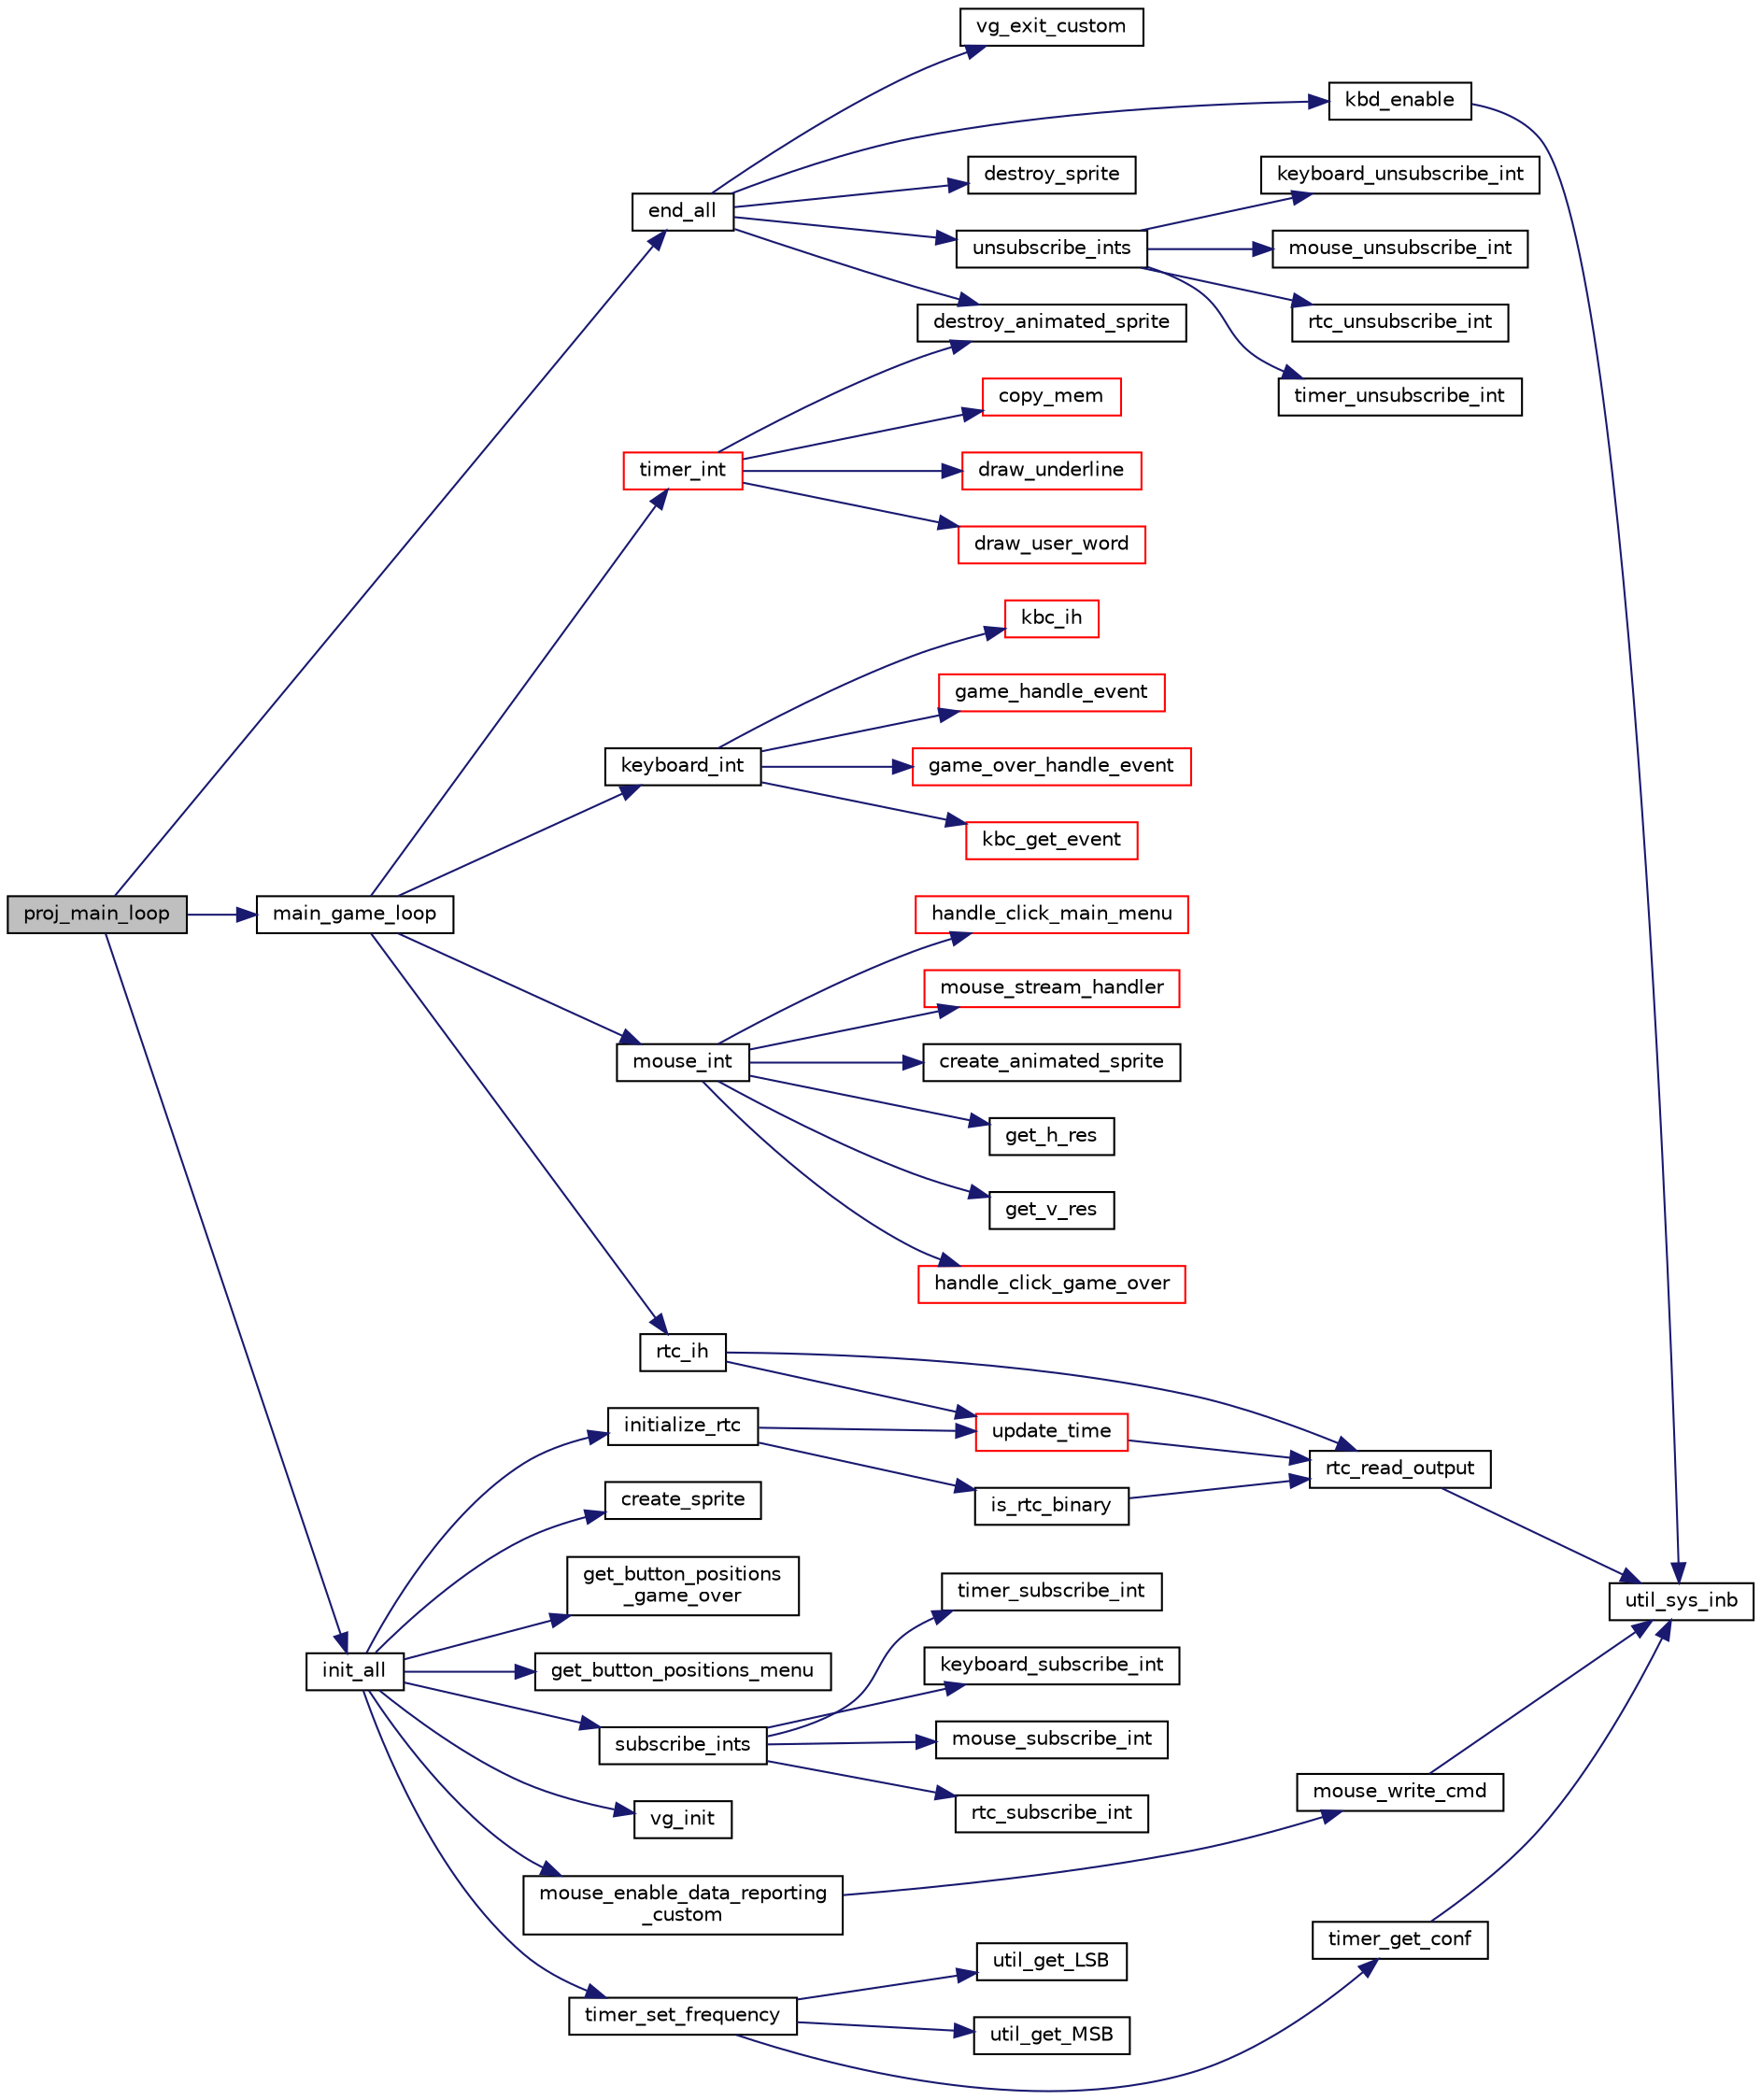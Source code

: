 digraph "proj_main_loop"
{
 // LATEX_PDF_SIZE
  edge [fontname="Helvetica",fontsize="10",labelfontname="Helvetica",labelfontsize="10"];
  node [fontname="Helvetica",fontsize="10",shape=record];
  rankdir="LR";
  Node1 [label="proj_main_loop",height=0.2,width=0.4,color="black", fillcolor="grey75", style="filled", fontcolor="black",tooltip=" "];
  Node1 -> Node2 [color="midnightblue",fontsize="10",style="solid",fontname="Helvetica"];
  Node2 [label="end_all",height=0.2,width=0.4,color="black", fillcolor="white", style="filled",URL="$manager_8c.html#a0328219b1431cb3caa3366c16ec81a37",tooltip="Simultanioulsy destroys all the sprites, returns to text mode and calls unsubscribe_ints()."];
  Node2 -> Node3 [color="midnightblue",fontsize="10",style="solid",fontname="Helvetica"];
  Node3 [label="destroy_animated_sprite",height=0.2,width=0.4,color="black", fillcolor="white", style="filled",URL="$video__gr_8c.html#aab1e65bf7a0c2a6519a7ba866319d7ed",tooltip=" "];
  Node2 -> Node4 [color="midnightblue",fontsize="10",style="solid",fontname="Helvetica"];
  Node4 [label="destroy_sprite",height=0.2,width=0.4,color="black", fillcolor="white", style="filled",URL="$video__gr_8c.html#a9e585961da6c0a1dba413ed5d1ab840a",tooltip="Destroys a given sprite."];
  Node2 -> Node5 [color="midnightblue",fontsize="10",style="solid",fontname="Helvetica"];
  Node5 [label="kbd_enable",height=0.2,width=0.4,color="black", fillcolor="white", style="filled",URL="$keyboard_8c.html#aa20b45c2b4ae7e244c8995787f6361dc",tooltip="Enables the keyboard."];
  Node5 -> Node6 [color="midnightblue",fontsize="10",style="solid",fontname="Helvetica"];
  Node6 [label="util_sys_inb",height=0.2,width=0.4,color="black", fillcolor="white", style="filled",URL="$utils_8c.html#a79a031a8611f5b2d6afa4158e92b0fb4",tooltip=" "];
  Node2 -> Node7 [color="midnightblue",fontsize="10",style="solid",fontname="Helvetica"];
  Node7 [label="unsubscribe_ints",height=0.2,width=0.4,color="black", fillcolor="white", style="filled",URL="$manager_8c.html#a8841b2a95cc49b8aa5a91e798d35d002",tooltip="Simultaniously unsubscribes to all interrupts."];
  Node7 -> Node8 [color="midnightblue",fontsize="10",style="solid",fontname="Helvetica"];
  Node8 [label="keyboard_unsubscribe_int",height=0.2,width=0.4,color="black", fillcolor="white", style="filled",URL="$keyboard_8c.html#ac95aea27a5e91b363b876fed881f368f",tooltip="Unsubscribes keyboard interrupts."];
  Node7 -> Node9 [color="midnightblue",fontsize="10",style="solid",fontname="Helvetica"];
  Node9 [label="mouse_unsubscribe_int",height=0.2,width=0.4,color="black", fillcolor="white", style="filled",URL="$keyboard_8c.html#a3ecf823d80520009ae5e0d76ae40a3c3",tooltip="Unsubscribes mouse interrupts."];
  Node7 -> Node10 [color="midnightblue",fontsize="10",style="solid",fontname="Helvetica"];
  Node10 [label="rtc_unsubscribe_int",height=0.2,width=0.4,color="black", fillcolor="white", style="filled",URL="$rtc_8c.html#ab8f17bf5280c908c8b199a90fefcc758",tooltip="Unsubscribes RTC interrupts."];
  Node7 -> Node11 [color="midnightblue",fontsize="10",style="solid",fontname="Helvetica"];
  Node11 [label="timer_unsubscribe_int",height=0.2,width=0.4,color="black", fillcolor="white", style="filled",URL="$timer_8c.html#afabd21de449be154dd65d5fdb2d8045d",tooltip="Unsubscribes Timer 0 interrupts."];
  Node2 -> Node12 [color="midnightblue",fontsize="10",style="solid",fontname="Helvetica"];
  Node12 [label="vg_exit_custom",height=0.2,width=0.4,color="black", fillcolor="white", style="filled",URL="$video__gr_8c.html#a25701b058f9e9c3619e021d5512dd9ce",tooltip="Returns to default Minix 3 text mode."];
  Node1 -> Node13 [color="midnightblue",fontsize="10",style="solid",fontname="Helvetica"];
  Node13 [label="init_all",height=0.2,width=0.4,color="black", fillcolor="white", style="filled",URL="$manager_8c.html#a832d39f5c041bf59c16063e0c4bf210b",tooltip="Simultaniously intializes all the sprites, video card, RTC (real-time clock) and calls subscribe_ints..."];
  Node13 -> Node14 [color="midnightblue",fontsize="10",style="solid",fontname="Helvetica"];
  Node14 [label="create_sprite",height=0.2,width=0.4,color="black", fillcolor="white", style="filled",URL="$video__gr_8c.html#a20ccceb0d4cecbd20cef28aeed6c4f9c",tooltip="Builds a sprite from a given xpm. The image is loaded in 32 bit color mode."];
  Node13 -> Node15 [color="midnightblue",fontsize="10",style="solid",fontname="Helvetica"];
  Node15 [label="get_button_positions\l_game_over",height=0.2,width=0.4,color="black", fillcolor="white", style="filled",URL="$gameover_8c.html#a2c2b4fb4d341c2a1e70093067fa1674f",tooltip=" "];
  Node13 -> Node16 [color="midnightblue",fontsize="10",style="solid",fontname="Helvetica"];
  Node16 [label="get_button_positions_menu",height=0.2,width=0.4,color="black", fillcolor="white", style="filled",URL="$menu_8c.html#a6ac9117a3fdb8f422adf8334c7c8776b",tooltip="Gets the positions of the buttons in the main menu."];
  Node13 -> Node17 [color="midnightblue",fontsize="10",style="solid",fontname="Helvetica"];
  Node17 [label="initialize_rtc",height=0.2,width=0.4,color="black", fillcolor="white", style="filled",URL="$rtc_8c.html#a28fec729790b3a38760bd204285eb444",tooltip="Initializes the rtc, either in binary or BCD mode."];
  Node17 -> Node18 [color="midnightblue",fontsize="10",style="solid",fontname="Helvetica"];
  Node18 [label="is_rtc_binary",height=0.2,width=0.4,color="black", fillcolor="white", style="filled",URL="$rtc_8c.html#a2c794c9d296283705c1e6397f4d08ca7",tooltip="Checks if the RTC is in binary mode."];
  Node18 -> Node19 [color="midnightblue",fontsize="10",style="solid",fontname="Helvetica"];
  Node19 [label="rtc_read_output",height=0.2,width=0.4,color="black", fillcolor="white", style="filled",URL="$rtc_8c.html#a3e32c0dba9d7ff02d8181a59b6531929",tooltip="Reads the output of the RTC."];
  Node19 -> Node6 [color="midnightblue",fontsize="10",style="solid",fontname="Helvetica"];
  Node17 -> Node20 [color="midnightblue",fontsize="10",style="solid",fontname="Helvetica"];
  Node20 [label="update_time",height=0.2,width=0.4,color="red", fillcolor="white", style="filled",URL="$rtc_8c.html#aba1881e31984e15eee882c2de63db817",tooltip="Updates de RTC with the current time. The time_info struct is updated with the current time."];
  Node20 -> Node19 [color="midnightblue",fontsize="10",style="solid",fontname="Helvetica"];
  Node13 -> Node23 [color="midnightblue",fontsize="10",style="solid",fontname="Helvetica"];
  Node23 [label="mouse_enable_data_reporting\l_custom",height=0.2,width=0.4,color="black", fillcolor="white", style="filled",URL="$keyboard_8c.html#a3c4e368c416224abdef4276beb3ef7e4",tooltip="Enables mouse data reporting."];
  Node23 -> Node24 [color="midnightblue",fontsize="10",style="solid",fontname="Helvetica"];
  Node24 [label="mouse_write_cmd",height=0.2,width=0.4,color="black", fillcolor="white", style="filled",URL="$keyboard_8c.html#a91645500b25625f9eb6cf975453ebce7",tooltip="Writes a command to the mouse."];
  Node24 -> Node6 [color="midnightblue",fontsize="10",style="solid",fontname="Helvetica"];
  Node13 -> Node25 [color="midnightblue",fontsize="10",style="solid",fontname="Helvetica"];
  Node25 [label="subscribe_ints",height=0.2,width=0.4,color="black", fillcolor="white", style="filled",URL="$manager_8c.html#a55858d6bcf226bd80e890920bb8c90e1",tooltip="Simultaniously subscribes to all interrupts."];
  Node25 -> Node26 [color="midnightblue",fontsize="10",style="solid",fontname="Helvetica"];
  Node26 [label="keyboard_subscribe_int",height=0.2,width=0.4,color="black", fillcolor="white", style="filled",URL="$keyboard_8c.html#a8eee4d0a15beada731a514481b5ad4bf",tooltip="Subscribes and enables keyboard interrupts."];
  Node25 -> Node27 [color="midnightblue",fontsize="10",style="solid",fontname="Helvetica"];
  Node27 [label="mouse_subscribe_int",height=0.2,width=0.4,color="black", fillcolor="white", style="filled",URL="$keyboard_8c.html#a20285aed4b3ef45812cd967532dd09db",tooltip="Subscribes and enables mouse interrupts."];
  Node25 -> Node28 [color="midnightblue",fontsize="10",style="solid",fontname="Helvetica"];
  Node28 [label="rtc_subscribe_int",height=0.2,width=0.4,color="black", fillcolor="white", style="filled",URL="$rtc_8c.html#a5171a9c0f54940fe60f7500896afcc86",tooltip="Subscribes and enables RTC interrupts."];
  Node25 -> Node29 [color="midnightblue",fontsize="10",style="solid",fontname="Helvetica"];
  Node29 [label="timer_subscribe_int",height=0.2,width=0.4,color="black", fillcolor="white", style="filled",URL="$timer_8c.html#ac57a7e1140a7e00ad95ac5488d2a671b",tooltip="Subscribes and enables Timer 0 interrupts."];
  Node13 -> Node30 [color="midnightblue",fontsize="10",style="solid",fontname="Helvetica"];
  Node30 [label="timer_set_frequency",height=0.2,width=0.4,color="black", fillcolor="white", style="filled",URL="$timer_8c.html#af2c04fa8e97ffa748fd3f612886a92a7",tooltip="Changes the operating frequency of a timer."];
  Node30 -> Node31 [color="midnightblue",fontsize="10",style="solid",fontname="Helvetica"];
  Node31 [label="timer_get_conf",height=0.2,width=0.4,color="black", fillcolor="white", style="filled",URL="$timer_8c.html#a703c60b40c8c49607d6ecb6fef82d27a",tooltip="Reads the input timer configuration via read-back command."];
  Node31 -> Node6 [color="midnightblue",fontsize="10",style="solid",fontname="Helvetica"];
  Node30 -> Node32 [color="midnightblue",fontsize="10",style="solid",fontname="Helvetica"];
  Node32 [label="util_get_LSB",height=0.2,width=0.4,color="black", fillcolor="white", style="filled",URL="$utils_8c.html#a81621440b3d65680979425e39aa8c789",tooltip=" "];
  Node30 -> Node33 [color="midnightblue",fontsize="10",style="solid",fontname="Helvetica"];
  Node33 [label="util_get_MSB",height=0.2,width=0.4,color="black", fillcolor="white", style="filled",URL="$utils_8c.html#a6a880076cd2ec468834438b6e0c58836",tooltip=" "];
  Node13 -> Node34 [color="midnightblue",fontsize="10",style="solid",fontname="Helvetica"];
  Node34 [label="vg_init",height=0.2,width=0.4,color="black", fillcolor="white", style="filled",URL="$video__gr_8c.html#aa6c1ff5024cd4d15e476bce487584daa",tooltip="Initializes the video module in the specified mode."];
  Node1 -> Node35 [color="midnightblue",fontsize="10",style="solid",fontname="Helvetica"];
  Node35 [label="main_game_loop",height=0.2,width=0.4,color="black", fillcolor="white", style="filled",URL="$manager_8c.html#abfa3e0325d0e3c711d629d90574a80fc",tooltip="Function that handles the main game loop. This function handles the interrupts appropriately."];
  Node35 -> Node36 [color="midnightblue",fontsize="10",style="solid",fontname="Helvetica"];
  Node36 [label="keyboard_int",height=0.2,width=0.4,color="black", fillcolor="white", style="filled",URL="$manager_8c.html#a55af6cf6aec4f5833321668f1d9e2527",tooltip="Handles the keyboard interrupts. Appropriately handles the keyboard interrupts depending on the games..."];
  Node36 -> Node37 [color="midnightblue",fontsize="10",style="solid",fontname="Helvetica"];
  Node37 [label="game_handle_event",height=0.2,width=0.4,color="red", fillcolor="white", style="filled",URL="$game_8c.html#a5843afbcf136914b26b587089fa4430b",tooltip="Handles game events."];
  Node36 -> Node43 [color="midnightblue",fontsize="10",style="solid",fontname="Helvetica"];
  Node43 [label="game_over_handle_event",height=0.2,width=0.4,color="red", fillcolor="white", style="filled",URL="$gameover_8c.html#a89f3e108774a590e53e1df4c337c574e",tooltip="Handles the events for the game over screen. Handles the inputs for when the user is saving their hig..."];
  Node36 -> Node52 [color="midnightblue",fontsize="10",style="solid",fontname="Helvetica"];
  Node52 [label="kbc_get_event",height=0.2,width=0.4,color="red", fillcolor="white", style="filled",URL="$keyboard_8c.html#a9981b440e2d66dca9cf9346021f646c0",tooltip="Returns an event_t struct with the action and char corresponding to the scancode. The manager (superv..."];
  Node36 -> Node55 [color="midnightblue",fontsize="10",style="solid",fontname="Helvetica"];
  Node55 [label="kbc_ih",height=0.2,width=0.4,color="red", fillcolor="white", style="filled",URL="$keyboard_8c.html#aea970a154161a35f6894898a092ed70a",tooltip="Keyboard interrupt handler."];
  Node35 -> Node57 [color="midnightblue",fontsize="10",style="solid",fontname="Helvetica"];
  Node57 [label="mouse_int",height=0.2,width=0.4,color="black", fillcolor="white", style="filled",URL="$manager_8c.html#ae4c896cac6d43efb2e8384558e2a8389",tooltip="Handles the mouse interrupts. Appropriately handles the mouse interrupts depending on the gamestate."];
  Node57 -> Node58 [color="midnightblue",fontsize="10",style="solid",fontname="Helvetica"];
  Node58 [label="create_animated_sprite",height=0.2,width=0.4,color="black", fillcolor="white", style="filled",URL="$video__gr_8c.html#a459353a825ebbf5f4d0c3cdba03d4249",tooltip=" "];
  Node57 -> Node59 [color="midnightblue",fontsize="10",style="solid",fontname="Helvetica"];
  Node59 [label="get_h_res",height=0.2,width=0.4,color="black", fillcolor="white", style="filled",URL="$video__gr_8c.html#ac19350f0662b5c8fbb1a41e051411014",tooltip="Getter for the horizontal resolution of the screen."];
  Node57 -> Node60 [color="midnightblue",fontsize="10",style="solid",fontname="Helvetica"];
  Node60 [label="get_v_res",height=0.2,width=0.4,color="black", fillcolor="white", style="filled",URL="$video__gr_8c.html#ab226d056720011120b05e68e5f4d4449",tooltip="Getter for the vertical resolution of the screen."];
  Node57 -> Node61 [color="midnightblue",fontsize="10",style="solid",fontname="Helvetica"];
  Node61 [label="handle_click_game_over",height=0.2,width=0.4,color="red", fillcolor="white", style="filled",URL="$gameover_8c.html#a4e32957d7b9ce98188d666da53907748",tooltip="Handles and sets the correct gamestate based on where the user clicked."];
  Node57 -> Node62 [color="midnightblue",fontsize="10",style="solid",fontname="Helvetica"];
  Node62 [label="handle_click_main_menu",height=0.2,width=0.4,color="red", fillcolor="white", style="filled",URL="$menu_8c.html#aefaceb49f639f4b99e9cc93cf41faca4",tooltip="Handles a click in the main menu, swithing to the appropriate gamestate."];
  Node57 -> Node63 [color="midnightblue",fontsize="10",style="solid",fontname="Helvetica"];
  Node63 [label="mouse_stream_handler",height=0.2,width=0.4,color="red", fillcolor="white", style="filled",URL="$keyboard_8c.html#a0e6e9ac3494870bb3ed3652c47bd6809",tooltip="Checks if the mouse is moving."];
  Node35 -> Node67 [color="midnightblue",fontsize="10",style="solid",fontname="Helvetica"];
  Node67 [label="rtc_ih",height=0.2,width=0.4,color="black", fillcolor="white", style="filled",URL="$rtc_8c.html#a57f7116af216e3779ad9d6e98351d329",tooltip="RTC interrupt handler. Reads the output of register C and updates the time if the interrupt was gener..."];
  Node67 -> Node19 [color="midnightblue",fontsize="10",style="solid",fontname="Helvetica"];
  Node67 -> Node20 [color="midnightblue",fontsize="10",style="solid",fontname="Helvetica"];
  Node35 -> Node68 [color="midnightblue",fontsize="10",style="solid",fontname="Helvetica"];
  Node68 [label="timer_int",height=0.2,width=0.4,color="red", fillcolor="white", style="filled",URL="$manager_8c.html#a9df05b246940004343097316105b03b0",tooltip="Timer interrupt handler. This function defines how timer interrupts are handled, depending on the cur..."];
  Node68 -> Node69 [color="midnightblue",fontsize="10",style="solid",fontname="Helvetica"];
  Node69 [label="copy_mem",height=0.2,width=0.4,color="red", fillcolor="white", style="filled",URL="$video__gr_8c.html#a5680205c46a42c8adb74d18eb7299508",tooltip="Copies the contents of the video buffer to the video memory."];
  Node68 -> Node3 [color="midnightblue",fontsize="10",style="solid",fontname="Helvetica"];
  Node68 -> Node71 [color="midnightblue",fontsize="10",style="solid",fontname="Helvetica"];
  Node71 [label="draw_underline",height=0.2,width=0.4,color="red", fillcolor="white", style="filled",URL="$manager_8c.html#a05b70e6e0957319c26d4c7c8109cb407",tooltip="Draws an underline under the character that the user is currently typing."];
  Node68 -> Node75 [color="midnightblue",fontsize="10",style="solid",fontname="Helvetica"];
  Node75 [label="draw_user_word",height=0.2,width=0.4,color="red", fillcolor="white", style="filled",URL="$manager_8c.html#a9cd7022ff34c76c5e3028c16419cf075",tooltip="Draws a word in the screen."];
}
